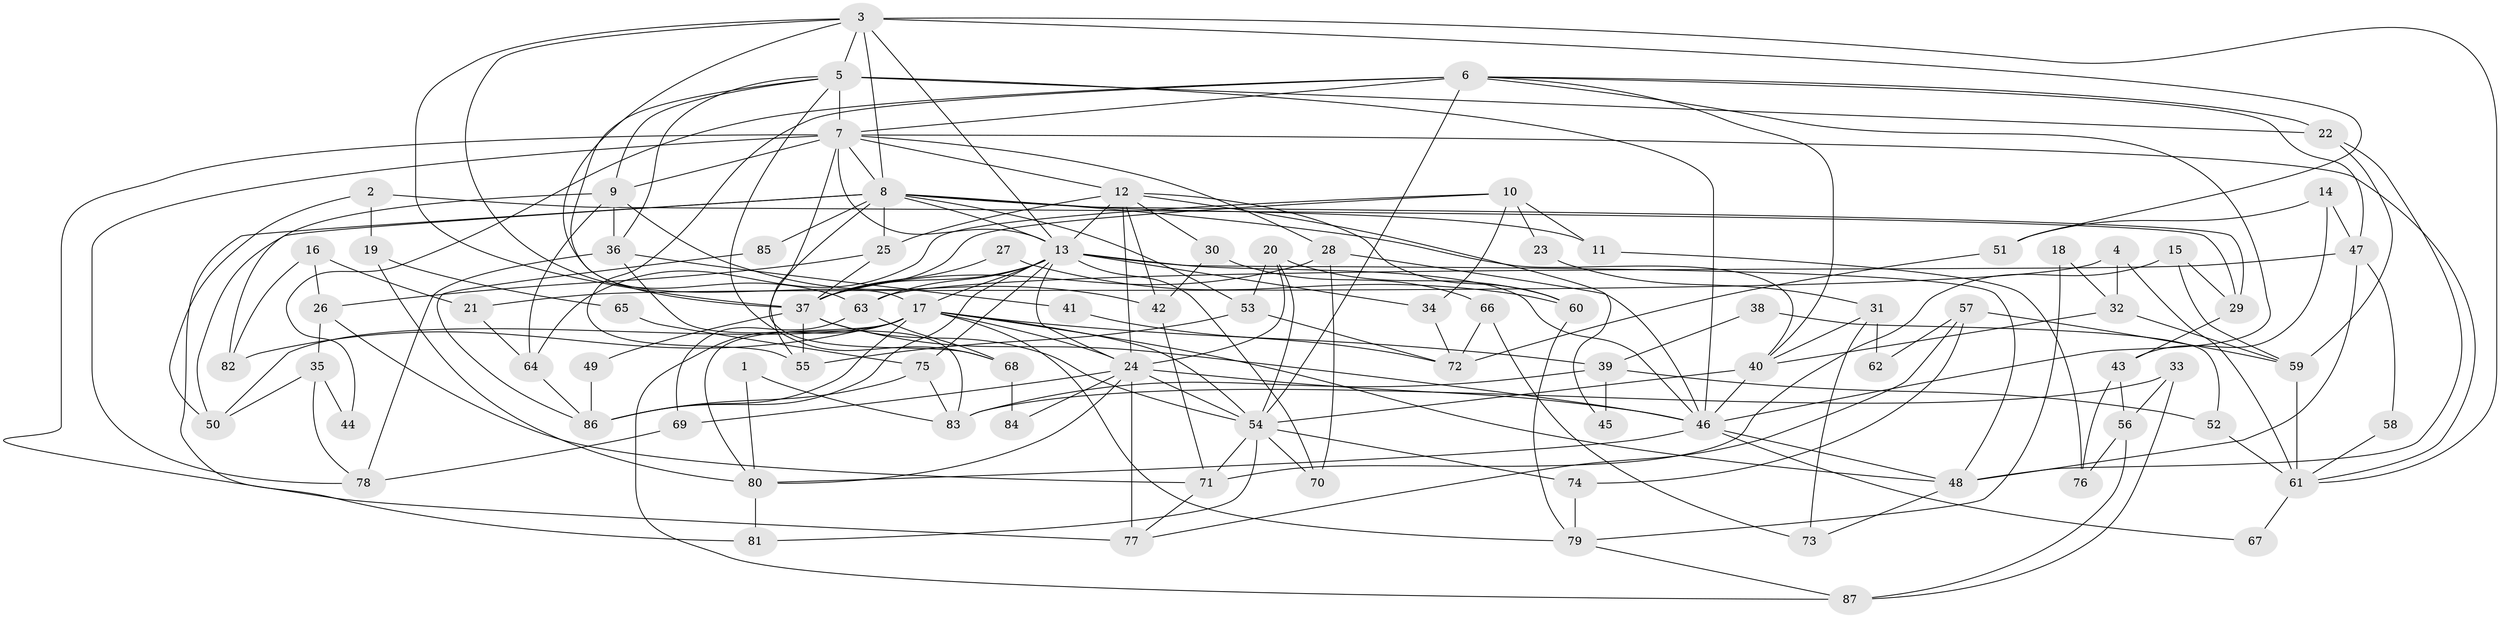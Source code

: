 // original degree distribution, {2: 0.11382113821138211, 3: 0.3089430894308943, 7: 0.04065040650406504, 6: 0.06504065040650407, 5: 0.2032520325203252, 8: 0.008130081300813009, 4: 0.25203252032520324, 10: 0.008130081300813009}
// Generated by graph-tools (version 1.1) at 2025/51/03/04/25 22:51:12]
// undirected, 87 vertices, 197 edges
graph export_dot {
  node [color=gray90,style=filled];
  1;
  2;
  3;
  4;
  5;
  6;
  7;
  8;
  9;
  10;
  11;
  12;
  13;
  14;
  15;
  16;
  17;
  18;
  19;
  20;
  21;
  22;
  23;
  24;
  25;
  26;
  27;
  28;
  29;
  30;
  31;
  32;
  33;
  34;
  35;
  36;
  37;
  38;
  39;
  40;
  41;
  42;
  43;
  44;
  45;
  46;
  47;
  48;
  49;
  50;
  51;
  52;
  53;
  54;
  55;
  56;
  57;
  58;
  59;
  60;
  61;
  62;
  63;
  64;
  65;
  66;
  67;
  68;
  69;
  70;
  71;
  72;
  73;
  74;
  75;
  76;
  77;
  78;
  79;
  80;
  81;
  82;
  83;
  84;
  85;
  86;
  87;
  1 -- 80 [weight=1.0];
  1 -- 83 [weight=1.0];
  2 -- 19 [weight=1.0];
  2 -- 29 [weight=1.0];
  2 -- 50 [weight=1.0];
  3 -- 5 [weight=2.0];
  3 -- 8 [weight=1.0];
  3 -- 13 [weight=2.0];
  3 -- 17 [weight=1.0];
  3 -- 37 [weight=1.0];
  3 -- 51 [weight=1.0];
  3 -- 61 [weight=1.0];
  3 -- 63 [weight=1.0];
  4 -- 21 [weight=1.0];
  4 -- 32 [weight=1.0];
  4 -- 61 [weight=1.0];
  5 -- 7 [weight=1.0];
  5 -- 9 [weight=1.0];
  5 -- 22 [weight=1.0];
  5 -- 36 [weight=1.0];
  5 -- 37 [weight=1.0];
  5 -- 46 [weight=1.0];
  5 -- 68 [weight=1.0];
  6 -- 7 [weight=1.0];
  6 -- 22 [weight=1.0];
  6 -- 40 [weight=1.0];
  6 -- 44 [weight=1.0];
  6 -- 46 [weight=2.0];
  6 -- 47 [weight=1.0];
  6 -- 54 [weight=3.0];
  6 -- 55 [weight=1.0];
  7 -- 8 [weight=1.0];
  7 -- 9 [weight=1.0];
  7 -- 12 [weight=1.0];
  7 -- 13 [weight=1.0];
  7 -- 28 [weight=1.0];
  7 -- 61 [weight=1.0];
  7 -- 68 [weight=1.0];
  7 -- 77 [weight=2.0];
  7 -- 78 [weight=1.0];
  8 -- 11 [weight=1.0];
  8 -- 13 [weight=1.0];
  8 -- 25 [weight=1.0];
  8 -- 29 [weight=1.0];
  8 -- 40 [weight=1.0];
  8 -- 50 [weight=1.0];
  8 -- 53 [weight=1.0];
  8 -- 55 [weight=1.0];
  8 -- 81 [weight=1.0];
  8 -- 85 [weight=2.0];
  9 -- 36 [weight=1.0];
  9 -- 42 [weight=1.0];
  9 -- 64 [weight=1.0];
  9 -- 82 [weight=1.0];
  10 -- 11 [weight=1.0];
  10 -- 23 [weight=1.0];
  10 -- 34 [weight=1.0];
  10 -- 37 [weight=1.0];
  10 -- 64 [weight=1.0];
  11 -- 76 [weight=1.0];
  12 -- 13 [weight=1.0];
  12 -- 24 [weight=1.0];
  12 -- 25 [weight=1.0];
  12 -- 30 [weight=1.0];
  12 -- 42 [weight=1.0];
  12 -- 45 [weight=1.0];
  12 -- 60 [weight=1.0];
  13 -- 17 [weight=1.0];
  13 -- 24 [weight=1.0];
  13 -- 34 [weight=1.0];
  13 -- 37 [weight=1.0];
  13 -- 46 [weight=1.0];
  13 -- 48 [weight=1.0];
  13 -- 63 [weight=1.0];
  13 -- 70 [weight=1.0];
  13 -- 75 [weight=1.0];
  13 -- 86 [weight=1.0];
  14 -- 43 [weight=1.0];
  14 -- 47 [weight=1.0];
  14 -- 51 [weight=1.0];
  15 -- 29 [weight=1.0];
  15 -- 59 [weight=1.0];
  15 -- 71 [weight=1.0];
  16 -- 21 [weight=1.0];
  16 -- 26 [weight=1.0];
  16 -- 82 [weight=1.0];
  17 -- 24 [weight=1.0];
  17 -- 39 [weight=1.0];
  17 -- 48 [weight=1.0];
  17 -- 50 [weight=1.0];
  17 -- 54 [weight=2.0];
  17 -- 79 [weight=1.0];
  17 -- 80 [weight=1.0];
  17 -- 82 [weight=1.0];
  17 -- 86 [weight=1.0];
  17 -- 87 [weight=1.0];
  18 -- 32 [weight=1.0];
  18 -- 79 [weight=1.0];
  19 -- 65 [weight=1.0];
  19 -- 80 [weight=1.0];
  20 -- 24 [weight=1.0];
  20 -- 53 [weight=1.0];
  20 -- 54 [weight=1.0];
  20 -- 60 [weight=1.0];
  21 -- 64 [weight=1.0];
  22 -- 48 [weight=1.0];
  22 -- 59 [weight=1.0];
  23 -- 31 [weight=1.0];
  24 -- 46 [weight=1.0];
  24 -- 54 [weight=1.0];
  24 -- 69 [weight=2.0];
  24 -- 77 [weight=1.0];
  24 -- 80 [weight=1.0];
  24 -- 84 [weight=2.0];
  25 -- 26 [weight=1.0];
  25 -- 37 [weight=1.0];
  26 -- 35 [weight=1.0];
  26 -- 71 [weight=1.0];
  27 -- 37 [weight=1.0];
  27 -- 60 [weight=1.0];
  28 -- 37 [weight=2.0];
  28 -- 46 [weight=1.0];
  28 -- 70 [weight=1.0];
  29 -- 43 [weight=1.0];
  30 -- 42 [weight=1.0];
  30 -- 66 [weight=1.0];
  31 -- 40 [weight=1.0];
  31 -- 62 [weight=1.0];
  31 -- 73 [weight=1.0];
  32 -- 40 [weight=1.0];
  32 -- 59 [weight=1.0];
  33 -- 56 [weight=1.0];
  33 -- 83 [weight=1.0];
  33 -- 87 [weight=1.0];
  34 -- 72 [weight=1.0];
  35 -- 44 [weight=1.0];
  35 -- 50 [weight=1.0];
  35 -- 78 [weight=1.0];
  36 -- 41 [weight=1.0];
  36 -- 78 [weight=1.0];
  36 -- 83 [weight=1.0];
  37 -- 46 [weight=1.0];
  37 -- 49 [weight=1.0];
  37 -- 54 [weight=1.0];
  37 -- 55 [weight=1.0];
  38 -- 39 [weight=1.0];
  38 -- 52 [weight=1.0];
  39 -- 45 [weight=1.0];
  39 -- 52 [weight=1.0];
  39 -- 83 [weight=1.0];
  40 -- 46 [weight=1.0];
  40 -- 54 [weight=1.0];
  41 -- 72 [weight=1.0];
  42 -- 71 [weight=1.0];
  43 -- 56 [weight=1.0];
  43 -- 76 [weight=1.0];
  46 -- 48 [weight=1.0];
  46 -- 67 [weight=1.0];
  46 -- 80 [weight=1.0];
  47 -- 48 [weight=1.0];
  47 -- 58 [weight=1.0];
  47 -- 63 [weight=1.0];
  48 -- 73 [weight=1.0];
  49 -- 86 [weight=1.0];
  51 -- 72 [weight=1.0];
  52 -- 61 [weight=1.0];
  53 -- 55 [weight=1.0];
  53 -- 72 [weight=1.0];
  54 -- 70 [weight=1.0];
  54 -- 71 [weight=1.0];
  54 -- 74 [weight=1.0];
  54 -- 81 [weight=1.0];
  56 -- 76 [weight=1.0];
  56 -- 87 [weight=1.0];
  57 -- 59 [weight=1.0];
  57 -- 62 [weight=1.0];
  57 -- 74 [weight=1.0];
  57 -- 77 [weight=1.0];
  58 -- 61 [weight=1.0];
  59 -- 61 [weight=1.0];
  60 -- 79 [weight=1.0];
  61 -- 67 [weight=1.0];
  63 -- 68 [weight=1.0];
  63 -- 69 [weight=1.0];
  64 -- 86 [weight=1.0];
  65 -- 75 [weight=1.0];
  66 -- 72 [weight=1.0];
  66 -- 73 [weight=1.0];
  68 -- 84 [weight=1.0];
  69 -- 78 [weight=1.0];
  71 -- 77 [weight=1.0];
  74 -- 79 [weight=1.0];
  75 -- 83 [weight=1.0];
  75 -- 86 [weight=1.0];
  79 -- 87 [weight=1.0];
  80 -- 81 [weight=1.0];
  85 -- 86 [weight=1.0];
}
